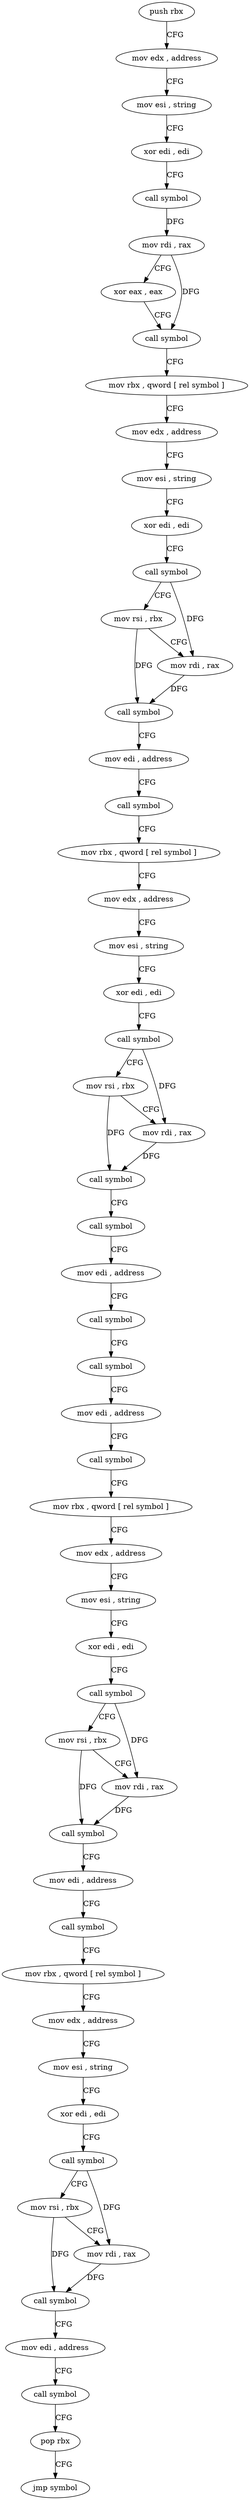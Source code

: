 digraph "func" {
"4218400" [label = "push rbx" ]
"4218401" [label = "mov edx , address" ]
"4218406" [label = "mov esi , string" ]
"4218411" [label = "xor edi , edi" ]
"4218413" [label = "call symbol" ]
"4218418" [label = "mov rdi , rax" ]
"4218421" [label = "xor eax , eax" ]
"4218423" [label = "call symbol" ]
"4218428" [label = "mov rbx , qword [ rel symbol ]" ]
"4218435" [label = "mov edx , address" ]
"4218440" [label = "mov esi , string" ]
"4218445" [label = "xor edi , edi" ]
"4218447" [label = "call symbol" ]
"4218452" [label = "mov rsi , rbx" ]
"4218455" [label = "mov rdi , rax" ]
"4218458" [label = "call symbol" ]
"4218463" [label = "mov edi , address" ]
"4218468" [label = "call symbol" ]
"4218473" [label = "mov rbx , qword [ rel symbol ]" ]
"4218480" [label = "mov edx , address" ]
"4218485" [label = "mov esi , string" ]
"4218490" [label = "xor edi , edi" ]
"4218492" [label = "call symbol" ]
"4218497" [label = "mov rsi , rbx" ]
"4218500" [label = "mov rdi , rax" ]
"4218503" [label = "call symbol" ]
"4218508" [label = "call symbol" ]
"4218513" [label = "mov edi , address" ]
"4218518" [label = "call symbol" ]
"4218523" [label = "call symbol" ]
"4218528" [label = "mov edi , address" ]
"4218533" [label = "call symbol" ]
"4218538" [label = "mov rbx , qword [ rel symbol ]" ]
"4218545" [label = "mov edx , address" ]
"4218550" [label = "mov esi , string" ]
"4218555" [label = "xor edi , edi" ]
"4218557" [label = "call symbol" ]
"4218562" [label = "mov rsi , rbx" ]
"4218565" [label = "mov rdi , rax" ]
"4218568" [label = "call symbol" ]
"4218573" [label = "mov edi , address" ]
"4218578" [label = "call symbol" ]
"4218583" [label = "mov rbx , qword [ rel symbol ]" ]
"4218590" [label = "mov edx , address" ]
"4218595" [label = "mov esi , string" ]
"4218600" [label = "xor edi , edi" ]
"4218602" [label = "call symbol" ]
"4218607" [label = "mov rsi , rbx" ]
"4218610" [label = "mov rdi , rax" ]
"4218613" [label = "call symbol" ]
"4218618" [label = "mov edi , address" ]
"4218623" [label = "call symbol" ]
"4218628" [label = "pop rbx" ]
"4218629" [label = "jmp symbol" ]
"4218400" -> "4218401" [ label = "CFG" ]
"4218401" -> "4218406" [ label = "CFG" ]
"4218406" -> "4218411" [ label = "CFG" ]
"4218411" -> "4218413" [ label = "CFG" ]
"4218413" -> "4218418" [ label = "DFG" ]
"4218418" -> "4218421" [ label = "CFG" ]
"4218418" -> "4218423" [ label = "DFG" ]
"4218421" -> "4218423" [ label = "CFG" ]
"4218423" -> "4218428" [ label = "CFG" ]
"4218428" -> "4218435" [ label = "CFG" ]
"4218435" -> "4218440" [ label = "CFG" ]
"4218440" -> "4218445" [ label = "CFG" ]
"4218445" -> "4218447" [ label = "CFG" ]
"4218447" -> "4218452" [ label = "CFG" ]
"4218447" -> "4218455" [ label = "DFG" ]
"4218452" -> "4218455" [ label = "CFG" ]
"4218452" -> "4218458" [ label = "DFG" ]
"4218455" -> "4218458" [ label = "DFG" ]
"4218458" -> "4218463" [ label = "CFG" ]
"4218463" -> "4218468" [ label = "CFG" ]
"4218468" -> "4218473" [ label = "CFG" ]
"4218473" -> "4218480" [ label = "CFG" ]
"4218480" -> "4218485" [ label = "CFG" ]
"4218485" -> "4218490" [ label = "CFG" ]
"4218490" -> "4218492" [ label = "CFG" ]
"4218492" -> "4218497" [ label = "CFG" ]
"4218492" -> "4218500" [ label = "DFG" ]
"4218497" -> "4218500" [ label = "CFG" ]
"4218497" -> "4218503" [ label = "DFG" ]
"4218500" -> "4218503" [ label = "DFG" ]
"4218503" -> "4218508" [ label = "CFG" ]
"4218508" -> "4218513" [ label = "CFG" ]
"4218513" -> "4218518" [ label = "CFG" ]
"4218518" -> "4218523" [ label = "CFG" ]
"4218523" -> "4218528" [ label = "CFG" ]
"4218528" -> "4218533" [ label = "CFG" ]
"4218533" -> "4218538" [ label = "CFG" ]
"4218538" -> "4218545" [ label = "CFG" ]
"4218545" -> "4218550" [ label = "CFG" ]
"4218550" -> "4218555" [ label = "CFG" ]
"4218555" -> "4218557" [ label = "CFG" ]
"4218557" -> "4218562" [ label = "CFG" ]
"4218557" -> "4218565" [ label = "DFG" ]
"4218562" -> "4218565" [ label = "CFG" ]
"4218562" -> "4218568" [ label = "DFG" ]
"4218565" -> "4218568" [ label = "DFG" ]
"4218568" -> "4218573" [ label = "CFG" ]
"4218573" -> "4218578" [ label = "CFG" ]
"4218578" -> "4218583" [ label = "CFG" ]
"4218583" -> "4218590" [ label = "CFG" ]
"4218590" -> "4218595" [ label = "CFG" ]
"4218595" -> "4218600" [ label = "CFG" ]
"4218600" -> "4218602" [ label = "CFG" ]
"4218602" -> "4218607" [ label = "CFG" ]
"4218602" -> "4218610" [ label = "DFG" ]
"4218607" -> "4218610" [ label = "CFG" ]
"4218607" -> "4218613" [ label = "DFG" ]
"4218610" -> "4218613" [ label = "DFG" ]
"4218613" -> "4218618" [ label = "CFG" ]
"4218618" -> "4218623" [ label = "CFG" ]
"4218623" -> "4218628" [ label = "CFG" ]
"4218628" -> "4218629" [ label = "CFG" ]
}
